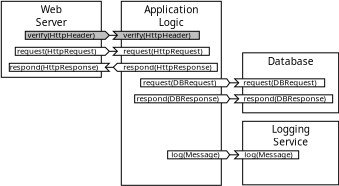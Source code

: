 <?xml version="1.0" encoding="UTF-8"?>
<dia:diagram xmlns:dia="http://www.lysator.liu.se/~alla/dia/">
  <dia:layer name="Background" visible="true" active="true">
    <dia:object type="Standard - Box" version="0" id="O0">
      <dia:attribute name="obj_pos">
        <dia:point val="-1,-0.2"/>
      </dia:attribute>
      <dia:attribute name="obj_bb">
        <dia:rectangle val="-1.015,-0.215;4.015,3.615"/>
      </dia:attribute>
      <dia:attribute name="elem_corner">
        <dia:point val="-1,-0.2"/>
      </dia:attribute>
      <dia:attribute name="elem_width">
        <dia:real val="5.0"/>
      </dia:attribute>
      <dia:attribute name="elem_height">
        <dia:real val="3.8"/>
      </dia:attribute>
      <dia:attribute name="border_width">
        <dia:real val="0.03"/>
      </dia:attribute>
      <dia:attribute name="show_background">
        <dia:boolean val="true"/>
      </dia:attribute>
    </dia:object>
    <dia:object type="Standard - Box" version="0" id="O1">
      <dia:attribute name="obj_pos">
        <dia:point val="5,-0.2"/>
      </dia:attribute>
      <dia:attribute name="obj_bb">
        <dia:rectangle val="4.985,-0.215;10.015,9.015"/>
      </dia:attribute>
      <dia:attribute name="elem_corner">
        <dia:point val="5,-0.2"/>
      </dia:attribute>
      <dia:attribute name="elem_width">
        <dia:real val="5"/>
      </dia:attribute>
      <dia:attribute name="elem_height">
        <dia:real val="9.2"/>
      </dia:attribute>
      <dia:attribute name="border_width">
        <dia:real val="0.03"/>
      </dia:attribute>
      <dia:attribute name="show_background">
        <dia:boolean val="true"/>
      </dia:attribute>
    </dia:object>
    <dia:object type="Standard - Text" version="1" id="O2">
      <dia:attribute name="obj_pos">
        <dia:point val="1.5,0.4"/>
      </dia:attribute>
      <dia:attribute name="obj_bb">
        <dia:rectangle val="0.666,-0.072;2.334,1.155"/>
      </dia:attribute>
      <dia:attribute name="text">
        <dia:composite type="text">
          <dia:attribute name="string">
            <dia:string>#Web
Server#</dia:string>
          </dia:attribute>
          <dia:attribute name="font">
            <dia:font family="sans" style="0" name="Helvetica"/>
          </dia:attribute>
          <dia:attribute name="height">
            <dia:real val="0.635"/>
          </dia:attribute>
          <dia:attribute name="pos">
            <dia:point val="1.5,0.4"/>
          </dia:attribute>
          <dia:attribute name="color">
            <dia:color val="#000000"/>
          </dia:attribute>
          <dia:attribute name="alignment">
            <dia:enum val="1"/>
          </dia:attribute>
        </dia:composite>
      </dia:attribute>
      <dia:attribute name="valign">
        <dia:enum val="3"/>
      </dia:attribute>
    </dia:object>
    <dia:object type="Standard - Polygon" version="0" id="O3">
      <dia:attribute name="obj_pos">
        <dia:point val="0.2,1.3"/>
      </dia:attribute>
      <dia:attribute name="obj_bb">
        <dia:rectangle val="0.185,1.285;4.421,1.715"/>
      </dia:attribute>
      <dia:attribute name="poly_points">
        <dia:point val="0.2,1.3"/>
        <dia:point val="4.2,1.3"/>
        <dia:point val="4.4,1.5"/>
        <dia:point val="4.2,1.7"/>
        <dia:point val="0.2,1.7"/>
      </dia:attribute>
      <dia:attribute name="line_width">
        <dia:real val="0.03"/>
      </dia:attribute>
      <dia:attribute name="inner_color">
        <dia:color val="#bfbfbf"/>
      </dia:attribute>
      <dia:attribute name="show_background">
        <dia:boolean val="true"/>
      </dia:attribute>
    </dia:object>
    <dia:object type="Standard - Polygon" version="0" id="O4">
      <dia:attribute name="obj_pos">
        <dia:point val="4.6,1.3"/>
      </dia:attribute>
      <dia:attribute name="obj_bb">
        <dia:rectangle val="4.564,1.285;8.915,1.715"/>
      </dia:attribute>
      <dia:attribute name="poly_points">
        <dia:point val="4.6,1.3"/>
        <dia:point val="8.9,1.3"/>
        <dia:point val="8.9,1.7"/>
        <dia:point val="4.6,1.7"/>
        <dia:point val="4.8,1.5"/>
      </dia:attribute>
      <dia:attribute name="line_width">
        <dia:real val="0.03"/>
      </dia:attribute>
      <dia:attribute name="inner_color">
        <dia:color val="#bfbfbf"/>
      </dia:attribute>
      <dia:attribute name="show_background">
        <dia:boolean val="true"/>
      </dia:attribute>
    </dia:object>
    <dia:object type="Standard - Line" version="0" id="O5">
      <dia:attribute name="obj_pos">
        <dia:point val="4.4,1.5"/>
      </dia:attribute>
      <dia:attribute name="obj_bb">
        <dia:rectangle val="4.383,1.483;4.817,1.517"/>
      </dia:attribute>
      <dia:attribute name="conn_endpoints">
        <dia:point val="4.4,1.5"/>
        <dia:point val="4.8,1.5"/>
      </dia:attribute>
      <dia:attribute name="numcp">
        <dia:int val="1"/>
      </dia:attribute>
      <dia:attribute name="line_width">
        <dia:real val="0.034"/>
      </dia:attribute>
      <dia:connections>
        <dia:connection handle="0" to="O3" connection="4"/>
        <dia:connection handle="1" to="O4" connection="8"/>
      </dia:connections>
    </dia:object>
    <dia:object type="Standard - Text" version="1" id="O6">
      <dia:attribute name="obj_pos">
        <dia:point val="0.312,1.624"/>
      </dia:attribute>
      <dia:attribute name="obj_bb">
        <dia:rectangle val="0.312,1.256;4.034,1.719"/>
      </dia:attribute>
      <dia:attribute name="text">
        <dia:composite type="text">
          <dia:attribute name="string">
            <dia:string>#verify(HttpHeader)#</dia:string>
          </dia:attribute>
          <dia:attribute name="font">
            <dia:font family="sans" style="0" name="Helvetica"/>
          </dia:attribute>
          <dia:attribute name="height">
            <dia:real val="0.494"/>
          </dia:attribute>
          <dia:attribute name="pos">
            <dia:point val="0.312,1.624"/>
          </dia:attribute>
          <dia:attribute name="color">
            <dia:color val="#000000"/>
          </dia:attribute>
          <dia:attribute name="alignment">
            <dia:enum val="0"/>
          </dia:attribute>
        </dia:composite>
      </dia:attribute>
      <dia:attribute name="valign">
        <dia:enum val="3"/>
      </dia:attribute>
    </dia:object>
    <dia:object type="Standard - Polygon" version="0" id="O7">
      <dia:attribute name="obj_pos">
        <dia:point val="-0.3,2.1"/>
      </dia:attribute>
      <dia:attribute name="obj_bb">
        <dia:rectangle val="-0.317,2.083;4.424,2.517"/>
      </dia:attribute>
      <dia:attribute name="poly_points">
        <dia:point val="-0.3,2.1"/>
        <dia:point val="4.2,2.1"/>
        <dia:point val="4.4,2.3"/>
        <dia:point val="4.2,2.5"/>
        <dia:point val="-0.3,2.5"/>
      </dia:attribute>
      <dia:attribute name="line_width">
        <dia:real val="0.034"/>
      </dia:attribute>
      <dia:attribute name="show_background">
        <dia:boolean val="true"/>
      </dia:attribute>
    </dia:object>
    <dia:object type="Standard - Polygon" version="0" id="O8">
      <dia:attribute name="obj_pos">
        <dia:point val="4.6,2.1"/>
      </dia:attribute>
      <dia:attribute name="obj_bb">
        <dia:rectangle val="4.559,2.083;9.417,2.517"/>
      </dia:attribute>
      <dia:attribute name="poly_points">
        <dia:point val="4.6,2.1"/>
        <dia:point val="9.4,2.1"/>
        <dia:point val="9.4,2.5"/>
        <dia:point val="4.6,2.5"/>
        <dia:point val="4.8,2.3"/>
      </dia:attribute>
      <dia:attribute name="line_width">
        <dia:real val="0.034"/>
      </dia:attribute>
      <dia:attribute name="show_background">
        <dia:boolean val="true"/>
      </dia:attribute>
    </dia:object>
    <dia:object type="Standard - Line" version="0" id="O9">
      <dia:attribute name="obj_pos">
        <dia:point val="4.4,2.3"/>
      </dia:attribute>
      <dia:attribute name="obj_bb">
        <dia:rectangle val="4.383,2.283;4.817,2.317"/>
      </dia:attribute>
      <dia:attribute name="conn_endpoints">
        <dia:point val="4.4,2.3"/>
        <dia:point val="4.8,2.3"/>
      </dia:attribute>
      <dia:attribute name="numcp">
        <dia:int val="1"/>
      </dia:attribute>
      <dia:attribute name="line_width">
        <dia:real val="0.034"/>
      </dia:attribute>
      <dia:connections>
        <dia:connection handle="0" to="O7" connection="4"/>
        <dia:connection handle="1" to="O8" connection="8"/>
      </dia:connections>
    </dia:object>
    <dia:object type="Standard - Text" version="1" id="O10">
      <dia:attribute name="obj_pos">
        <dia:point val="1.5,1.7"/>
      </dia:attribute>
      <dia:attribute name="obj_bb">
        <dia:rectangle val="1.5,1.105;1.5,1.853"/>
      </dia:attribute>
      <dia:attribute name="text">
        <dia:composite type="text">
          <dia:attribute name="string">
            <dia:string>##</dia:string>
          </dia:attribute>
          <dia:attribute name="font">
            <dia:font family="sans" style="0" name="Helvetica"/>
          </dia:attribute>
          <dia:attribute name="height">
            <dia:real val="0.8"/>
          </dia:attribute>
          <dia:attribute name="pos">
            <dia:point val="1.5,1.7"/>
          </dia:attribute>
          <dia:attribute name="color">
            <dia:color val="#000000"/>
          </dia:attribute>
          <dia:attribute name="alignment">
            <dia:enum val="0"/>
          </dia:attribute>
        </dia:composite>
      </dia:attribute>
      <dia:attribute name="valign">
        <dia:enum val="3"/>
      </dia:attribute>
      <dia:connections>
        <dia:connection handle="0" to="O0" connection="8"/>
      </dia:connections>
    </dia:object>
    <dia:object type="Standard - Text" version="1" id="O11">
      <dia:attribute name="obj_pos">
        <dia:point val="-0.218,2.424"/>
      </dia:attribute>
      <dia:attribute name="obj_bb">
        <dia:rectangle val="-0.218,2.056;4.052,2.519"/>
      </dia:attribute>
      <dia:attribute name="text">
        <dia:composite type="text">
          <dia:attribute name="string">
            <dia:string>#request(HttpRequest)#</dia:string>
          </dia:attribute>
          <dia:attribute name="font">
            <dia:font family="sans" style="0" name="Helvetica"/>
          </dia:attribute>
          <dia:attribute name="height">
            <dia:real val="0.494"/>
          </dia:attribute>
          <dia:attribute name="pos">
            <dia:point val="-0.218,2.424"/>
          </dia:attribute>
          <dia:attribute name="color">
            <dia:color val="#000000"/>
          </dia:attribute>
          <dia:attribute name="alignment">
            <dia:enum val="0"/>
          </dia:attribute>
        </dia:composite>
      </dia:attribute>
      <dia:attribute name="valign">
        <dia:enum val="3"/>
      </dia:attribute>
    </dia:object>
    <dia:object type="Standard - Polygon" version="0" id="O12">
      <dia:attribute name="obj_pos">
        <dia:point val="-0.6,2.9"/>
      </dia:attribute>
      <dia:attribute name="obj_bb">
        <dia:rectangle val="-0.617,2.883;4.441,3.317"/>
      </dia:attribute>
      <dia:attribute name="poly_points">
        <dia:point val="-0.6,2.9"/>
        <dia:point val="4.4,2.9"/>
        <dia:point val="4.2,3.1"/>
        <dia:point val="4.4,3.3"/>
        <dia:point val="-0.6,3.3"/>
      </dia:attribute>
      <dia:attribute name="line_width">
        <dia:real val="0.034"/>
      </dia:attribute>
      <dia:attribute name="show_background">
        <dia:boolean val="true"/>
      </dia:attribute>
    </dia:object>
    <dia:object type="Standard - Text" version="1" id="O13">
      <dia:attribute name="obj_pos">
        <dia:point val="-0.582,3.224"/>
      </dia:attribute>
      <dia:attribute name="obj_bb">
        <dia:rectangle val="-0.582,2.856;4.075,3.319"/>
      </dia:attribute>
      <dia:attribute name="text">
        <dia:composite type="text">
          <dia:attribute name="string">
            <dia:string>#respond(HttpResponse)#</dia:string>
          </dia:attribute>
          <dia:attribute name="font">
            <dia:font family="sans" style="0" name="Helvetica"/>
          </dia:attribute>
          <dia:attribute name="height">
            <dia:real val="0.494"/>
          </dia:attribute>
          <dia:attribute name="pos">
            <dia:point val="-0.582,3.224"/>
          </dia:attribute>
          <dia:attribute name="color">
            <dia:color val="#000000"/>
          </dia:attribute>
          <dia:attribute name="alignment">
            <dia:enum val="0"/>
          </dia:attribute>
        </dia:composite>
      </dia:attribute>
      <dia:attribute name="valign">
        <dia:enum val="3"/>
      </dia:attribute>
    </dia:object>
    <dia:object type="Standard - Text" version="1" id="O14">
      <dia:attribute name="obj_pos">
        <dia:point val="5.1,1.624"/>
      </dia:attribute>
      <dia:attribute name="obj_bb">
        <dia:rectangle val="5.1,1.256;8.822,1.719"/>
      </dia:attribute>
      <dia:attribute name="text">
        <dia:composite type="text">
          <dia:attribute name="string">
            <dia:string>#verify(HttpHeader)#</dia:string>
          </dia:attribute>
          <dia:attribute name="font">
            <dia:font family="sans" style="0" name="Helvetica"/>
          </dia:attribute>
          <dia:attribute name="height">
            <dia:real val="0.494"/>
          </dia:attribute>
          <dia:attribute name="pos">
            <dia:point val="5.1,1.624"/>
          </dia:attribute>
          <dia:attribute name="color">
            <dia:color val="#000000"/>
          </dia:attribute>
          <dia:attribute name="alignment">
            <dia:enum val="0"/>
          </dia:attribute>
        </dia:composite>
      </dia:attribute>
      <dia:attribute name="valign">
        <dia:enum val="3"/>
      </dia:attribute>
    </dia:object>
    <dia:object type="Standard - Text" version="1" id="O15">
      <dia:attribute name="obj_pos">
        <dia:point val="5.1,2.424"/>
      </dia:attribute>
      <dia:attribute name="obj_bb">
        <dia:rectangle val="5.1,2.056;9.37,2.519"/>
      </dia:attribute>
      <dia:attribute name="text">
        <dia:composite type="text">
          <dia:attribute name="string">
            <dia:string>#request(HttpRequest)#</dia:string>
          </dia:attribute>
          <dia:attribute name="font">
            <dia:font family="sans" style="0" name="Helvetica"/>
          </dia:attribute>
          <dia:attribute name="height">
            <dia:real val="0.494"/>
          </dia:attribute>
          <dia:attribute name="pos">
            <dia:point val="5.1,2.424"/>
          </dia:attribute>
          <dia:attribute name="color">
            <dia:color val="#000000"/>
          </dia:attribute>
          <dia:attribute name="alignment">
            <dia:enum val="0"/>
          </dia:attribute>
        </dia:composite>
      </dia:attribute>
      <dia:attribute name="valign">
        <dia:enum val="3"/>
      </dia:attribute>
    </dia:object>
    <dia:object type="Standard - Polygon" version="0" id="O16">
      <dia:attribute name="obj_pos">
        <dia:point val="4.8,2.9"/>
      </dia:attribute>
      <dia:attribute name="obj_bb">
        <dia:rectangle val="4.576,2.883;9.817,3.317"/>
      </dia:attribute>
      <dia:attribute name="poly_points">
        <dia:point val="4.8,2.9"/>
        <dia:point val="9.8,2.9"/>
        <dia:point val="9.8,3.3"/>
        <dia:point val="4.8,3.3"/>
        <dia:point val="4.6,3.1"/>
      </dia:attribute>
      <dia:attribute name="line_width">
        <dia:real val="0.034"/>
      </dia:attribute>
      <dia:attribute name="show_background">
        <dia:boolean val="true"/>
      </dia:attribute>
    </dia:object>
    <dia:object type="Standard - Line" version="0" id="O17">
      <dia:attribute name="obj_pos">
        <dia:point val="4.2,3.1"/>
      </dia:attribute>
      <dia:attribute name="obj_bb">
        <dia:rectangle val="4.183,3.083;4.617,3.117"/>
      </dia:attribute>
      <dia:attribute name="conn_endpoints">
        <dia:point val="4.2,3.1"/>
        <dia:point val="4.6,3.1"/>
      </dia:attribute>
      <dia:attribute name="numcp">
        <dia:int val="1"/>
      </dia:attribute>
      <dia:attribute name="line_width">
        <dia:real val="0.034"/>
      </dia:attribute>
      <dia:connections>
        <dia:connection handle="0" to="O12" connection="4"/>
        <dia:connection handle="1" to="O16" connection="8"/>
      </dia:connections>
    </dia:object>
    <dia:object type="Standard - Text" version="1" id="O18">
      <dia:attribute name="obj_pos">
        <dia:point val="5.1,3.224"/>
      </dia:attribute>
      <dia:attribute name="obj_bb">
        <dia:rectangle val="5.1,2.856;9.758,3.319"/>
      </dia:attribute>
      <dia:attribute name="text">
        <dia:composite type="text">
          <dia:attribute name="string">
            <dia:string>#respond(HttpResponse)#</dia:string>
          </dia:attribute>
          <dia:attribute name="font">
            <dia:font family="sans" style="0" name="Helvetica"/>
          </dia:attribute>
          <dia:attribute name="height">
            <dia:real val="0.494"/>
          </dia:attribute>
          <dia:attribute name="pos">
            <dia:point val="5.1,3.224"/>
          </dia:attribute>
          <dia:attribute name="color">
            <dia:color val="#000000"/>
          </dia:attribute>
          <dia:attribute name="alignment">
            <dia:enum val="0"/>
          </dia:attribute>
        </dia:composite>
      </dia:attribute>
      <dia:attribute name="valign">
        <dia:enum val="3"/>
      </dia:attribute>
    </dia:object>
    <dia:object type="Standard - Text" version="1" id="O19">
      <dia:attribute name="obj_pos">
        <dia:point val="7.5,0.402"/>
      </dia:attribute>
      <dia:attribute name="obj_bb">
        <dia:rectangle val="6.081,-0.07;8.919,1.157"/>
      </dia:attribute>
      <dia:attribute name="text">
        <dia:composite type="text">
          <dia:attribute name="string">
            <dia:string>#Application
Logic#</dia:string>
          </dia:attribute>
          <dia:attribute name="font">
            <dia:font family="sans" style="0" name="Helvetica"/>
          </dia:attribute>
          <dia:attribute name="height">
            <dia:real val="0.635"/>
          </dia:attribute>
          <dia:attribute name="pos">
            <dia:point val="7.5,0.402"/>
          </dia:attribute>
          <dia:attribute name="color">
            <dia:color val="#000000"/>
          </dia:attribute>
          <dia:attribute name="alignment">
            <dia:enum val="1"/>
          </dia:attribute>
        </dia:composite>
      </dia:attribute>
      <dia:attribute name="valign">
        <dia:enum val="3"/>
      </dia:attribute>
    </dia:object>
    <dia:object type="Standard - Box" version="0" id="O20">
      <dia:attribute name="obj_pos">
        <dia:point val="11.068,2.376"/>
      </dia:attribute>
      <dia:attribute name="obj_bb">
        <dia:rectangle val="11.053,2.361;15.883,5.391"/>
      </dia:attribute>
      <dia:attribute name="elem_corner">
        <dia:point val="11.068,2.376"/>
      </dia:attribute>
      <dia:attribute name="elem_width">
        <dia:real val="4.8"/>
      </dia:attribute>
      <dia:attribute name="elem_height">
        <dia:real val="3"/>
      </dia:attribute>
      <dia:attribute name="border_width">
        <dia:real val="0.03"/>
      </dia:attribute>
      <dia:attribute name="show_background">
        <dia:boolean val="true"/>
      </dia:attribute>
    </dia:object>
    <dia:object type="Standard - Text" version="1" id="O21">
      <dia:attribute name="obj_pos">
        <dia:point val="13.468,2.99"/>
      </dia:attribute>
      <dia:attribute name="obj_bb">
        <dia:rectangle val="12.254,2.518;14.681,3.11"/>
      </dia:attribute>
      <dia:attribute name="text">
        <dia:composite type="text">
          <dia:attribute name="string">
            <dia:string>#Database#</dia:string>
          </dia:attribute>
          <dia:attribute name="font">
            <dia:font family="sans" style="0" name="Helvetica"/>
          </dia:attribute>
          <dia:attribute name="height">
            <dia:real val="0.635"/>
          </dia:attribute>
          <dia:attribute name="pos">
            <dia:point val="13.468,2.99"/>
          </dia:attribute>
          <dia:attribute name="color">
            <dia:color val="#000000"/>
          </dia:attribute>
          <dia:attribute name="alignment">
            <dia:enum val="1"/>
          </dia:attribute>
        </dia:composite>
      </dia:attribute>
      <dia:attribute name="valign">
        <dia:enum val="3"/>
      </dia:attribute>
    </dia:object>
    <dia:object type="Standard - Polygon" version="0" id="O22">
      <dia:attribute name="obj_pos">
        <dia:point val="5.968,3.676"/>
      </dia:attribute>
      <dia:attribute name="obj_bb">
        <dia:rectangle val="5.951,3.659;10.439,4.093"/>
      </dia:attribute>
      <dia:attribute name="poly_points">
        <dia:point val="5.968,3.676"/>
        <dia:point val="10.274,3.676"/>
        <dia:point val="10.418,3.876"/>
        <dia:point val="10.274,4.076"/>
        <dia:point val="5.968,4.076"/>
      </dia:attribute>
      <dia:attribute name="line_width">
        <dia:real val="0.034"/>
      </dia:attribute>
      <dia:attribute name="show_background">
        <dia:boolean val="true"/>
      </dia:attribute>
    </dia:object>
    <dia:object type="Standard - Polygon" version="0" id="O23">
      <dia:attribute name="obj_pos">
        <dia:point val="10.668,3.676"/>
      </dia:attribute>
      <dia:attribute name="obj_bb">
        <dia:rectangle val="10.626,3.659;15.185,4.093"/>
      </dia:attribute>
      <dia:attribute name="poly_points">
        <dia:point val="10.668,3.676"/>
        <dia:point val="15.168,3.676"/>
        <dia:point val="15.168,4.076"/>
        <dia:point val="10.668,4.076"/>
        <dia:point val="10.868,3.876"/>
      </dia:attribute>
      <dia:attribute name="line_width">
        <dia:real val="0.034"/>
      </dia:attribute>
      <dia:attribute name="show_background">
        <dia:boolean val="true"/>
      </dia:attribute>
    </dia:object>
    <dia:object type="Standard - Line" version="0" id="O24">
      <dia:attribute name="obj_pos">
        <dia:point val="10.418,3.876"/>
      </dia:attribute>
      <dia:attribute name="obj_bb">
        <dia:rectangle val="10.401,3.859;10.885,3.893"/>
      </dia:attribute>
      <dia:attribute name="conn_endpoints">
        <dia:point val="10.418,3.876"/>
        <dia:point val="10.868,3.876"/>
      </dia:attribute>
      <dia:attribute name="numcp">
        <dia:int val="1"/>
      </dia:attribute>
      <dia:attribute name="line_width">
        <dia:real val="0.034"/>
      </dia:attribute>
      <dia:connections>
        <dia:connection handle="0" to="O22" connection="4"/>
        <dia:connection handle="1" to="O23" connection="8"/>
      </dia:connections>
    </dia:object>
    <dia:object type="Standard - Text" version="1" id="O25">
      <dia:attribute name="obj_pos">
        <dia:point val="6.085,4.0"/>
      </dia:attribute>
      <dia:attribute name="obj_bb">
        <dia:rectangle val="6.085,3.632;10.073,4.095"/>
      </dia:attribute>
      <dia:attribute name="text">
        <dia:composite type="text">
          <dia:attribute name="string">
            <dia:string>#request(DBRequest)#</dia:string>
          </dia:attribute>
          <dia:attribute name="font">
            <dia:font family="sans" style="0" name="Helvetica"/>
          </dia:attribute>
          <dia:attribute name="height">
            <dia:real val="0.494"/>
          </dia:attribute>
          <dia:attribute name="pos">
            <dia:point val="6.085,4.0"/>
          </dia:attribute>
          <dia:attribute name="color">
            <dia:color val="#000000"/>
          </dia:attribute>
          <dia:attribute name="alignment">
            <dia:enum val="0"/>
          </dia:attribute>
        </dia:composite>
      </dia:attribute>
      <dia:attribute name="valign">
        <dia:enum val="3"/>
      </dia:attribute>
    </dia:object>
    <dia:object type="Standard - Text" version="1" id="O26">
      <dia:attribute name="obj_pos">
        <dia:point val="11.095,4.0"/>
      </dia:attribute>
      <dia:attribute name="obj_bb">
        <dia:rectangle val="11.095,3.632;15.083,4.095"/>
      </dia:attribute>
      <dia:attribute name="text">
        <dia:composite type="text">
          <dia:attribute name="string">
            <dia:string>#request(DBRequest)#</dia:string>
          </dia:attribute>
          <dia:attribute name="font">
            <dia:font family="sans" style="0" name="Helvetica"/>
          </dia:attribute>
          <dia:attribute name="height">
            <dia:real val="0.494"/>
          </dia:attribute>
          <dia:attribute name="pos">
            <dia:point val="11.095,4.0"/>
          </dia:attribute>
          <dia:attribute name="color">
            <dia:color val="#000000"/>
          </dia:attribute>
          <dia:attribute name="alignment">
            <dia:enum val="0"/>
          </dia:attribute>
        </dia:composite>
      </dia:attribute>
      <dia:attribute name="valign">
        <dia:enum val="3"/>
      </dia:attribute>
    </dia:object>
    <dia:object type="Standard - Polygon" version="0" id="O27">
      <dia:attribute name="obj_pos">
        <dia:point val="5.668,4.476"/>
      </dia:attribute>
      <dia:attribute name="obj_bb">
        <dia:rectangle val="5.651,4.459;10.439,4.893"/>
      </dia:attribute>
      <dia:attribute name="poly_points">
        <dia:point val="5.668,4.476"/>
        <dia:point val="10.274,4.476"/>
        <dia:point val="10.418,4.676"/>
        <dia:point val="10.274,4.876"/>
        <dia:point val="5.668,4.876"/>
      </dia:attribute>
      <dia:attribute name="line_width">
        <dia:real val="0.034"/>
      </dia:attribute>
      <dia:attribute name="show_background">
        <dia:boolean val="true"/>
      </dia:attribute>
    </dia:object>
    <dia:object type="Standard - Polygon" version="0" id="O28">
      <dia:attribute name="obj_pos">
        <dia:point val="10.668,4.476"/>
      </dia:attribute>
      <dia:attribute name="obj_bb">
        <dia:rectangle val="10.626,4.459;15.585,4.893"/>
      </dia:attribute>
      <dia:attribute name="poly_points">
        <dia:point val="10.668,4.476"/>
        <dia:point val="15.568,4.476"/>
        <dia:point val="15.568,4.876"/>
        <dia:point val="10.668,4.876"/>
        <dia:point val="10.868,4.676"/>
      </dia:attribute>
      <dia:attribute name="line_width">
        <dia:real val="0.034"/>
      </dia:attribute>
      <dia:attribute name="show_background">
        <dia:boolean val="true"/>
      </dia:attribute>
    </dia:object>
    <dia:object type="Standard - Line" version="0" id="O29">
      <dia:attribute name="obj_pos">
        <dia:point val="10.418,4.676"/>
      </dia:attribute>
      <dia:attribute name="obj_bb">
        <dia:rectangle val="10.401,4.659;10.885,4.693"/>
      </dia:attribute>
      <dia:attribute name="conn_endpoints">
        <dia:point val="10.418,4.676"/>
        <dia:point val="10.868,4.676"/>
      </dia:attribute>
      <dia:attribute name="numcp">
        <dia:int val="1"/>
      </dia:attribute>
      <dia:attribute name="line_width">
        <dia:real val="0.034"/>
      </dia:attribute>
      <dia:connections>
        <dia:connection handle="0" to="O27" connection="4"/>
        <dia:connection handle="1" to="O28" connection="8"/>
      </dia:connections>
    </dia:object>
    <dia:object type="Standard - Text" version="1" id="O30">
      <dia:attribute name="obj_pos">
        <dia:point val="5.757,4.8"/>
      </dia:attribute>
      <dia:attribute name="obj_bb">
        <dia:rectangle val="5.757,4.432;10.132,4.895"/>
      </dia:attribute>
      <dia:attribute name="text">
        <dia:composite type="text">
          <dia:attribute name="string">
            <dia:string>#respond(DBResponse)#</dia:string>
          </dia:attribute>
          <dia:attribute name="font">
            <dia:font family="sans" style="0" name="Helvetica"/>
          </dia:attribute>
          <dia:attribute name="height">
            <dia:real val="0.494"/>
          </dia:attribute>
          <dia:attribute name="pos">
            <dia:point val="5.757,4.8"/>
          </dia:attribute>
          <dia:attribute name="color">
            <dia:color val="#000000"/>
          </dia:attribute>
          <dia:attribute name="alignment">
            <dia:enum val="0"/>
          </dia:attribute>
        </dia:composite>
      </dia:attribute>
      <dia:attribute name="valign">
        <dia:enum val="3"/>
      </dia:attribute>
    </dia:object>
    <dia:object type="Standard - Text" version="1" id="O31">
      <dia:attribute name="obj_pos">
        <dia:point val="11.111,4.8"/>
      </dia:attribute>
      <dia:attribute name="obj_bb">
        <dia:rectangle val="11.111,4.432;15.486,4.895"/>
      </dia:attribute>
      <dia:attribute name="text">
        <dia:composite type="text">
          <dia:attribute name="string">
            <dia:string>#respond(DBResponse)#</dia:string>
          </dia:attribute>
          <dia:attribute name="font">
            <dia:font family="sans" style="0" name="Helvetica"/>
          </dia:attribute>
          <dia:attribute name="height">
            <dia:real val="0.494"/>
          </dia:attribute>
          <dia:attribute name="pos">
            <dia:point val="11.111,4.8"/>
          </dia:attribute>
          <dia:attribute name="color">
            <dia:color val="#000000"/>
          </dia:attribute>
          <dia:attribute name="alignment">
            <dia:enum val="0"/>
          </dia:attribute>
        </dia:composite>
      </dia:attribute>
      <dia:attribute name="valign">
        <dia:enum val="3"/>
      </dia:attribute>
    </dia:object>
    <dia:object type="Standard - Box" version="0" id="O32">
      <dia:attribute name="obj_pos">
        <dia:point val="11.068,5.8"/>
      </dia:attribute>
      <dia:attribute name="obj_bb">
        <dia:rectangle val="11.053,5.785;15.883,8.991"/>
      </dia:attribute>
      <dia:attribute name="elem_corner">
        <dia:point val="11.068,5.8"/>
      </dia:attribute>
      <dia:attribute name="elem_width">
        <dia:real val="4.8"/>
      </dia:attribute>
      <dia:attribute name="elem_height">
        <dia:real val="3.176"/>
      </dia:attribute>
      <dia:attribute name="border_width">
        <dia:real val="0.03"/>
      </dia:attribute>
      <dia:attribute name="show_background">
        <dia:boolean val="true"/>
      </dia:attribute>
    </dia:object>
    <dia:object type="Standard - Text" version="1" id="O33">
      <dia:attribute name="obj_pos">
        <dia:point val="13.468,6.376"/>
      </dia:attribute>
      <dia:attribute name="obj_bb">
        <dia:rectangle val="12.461,5.903;14.474,7.131"/>
      </dia:attribute>
      <dia:attribute name="text">
        <dia:composite type="text">
          <dia:attribute name="string">
            <dia:string>#Logging
Service#</dia:string>
          </dia:attribute>
          <dia:attribute name="font">
            <dia:font family="sans" style="0" name="Helvetica"/>
          </dia:attribute>
          <dia:attribute name="height">
            <dia:real val="0.635"/>
          </dia:attribute>
          <dia:attribute name="pos">
            <dia:point val="13.468,6.376"/>
          </dia:attribute>
          <dia:attribute name="color">
            <dia:color val="#000000"/>
          </dia:attribute>
          <dia:attribute name="alignment">
            <dia:enum val="1"/>
          </dia:attribute>
        </dia:composite>
      </dia:attribute>
      <dia:attribute name="valign">
        <dia:enum val="3"/>
      </dia:attribute>
    </dia:object>
    <dia:object type="Standard - Polygon" version="0" id="O34">
      <dia:attribute name="obj_pos">
        <dia:point val="7.318,7.276"/>
      </dia:attribute>
      <dia:attribute name="obj_bb">
        <dia:rectangle val="7.301,7.259;10.439,7.693"/>
      </dia:attribute>
      <dia:attribute name="poly_points">
        <dia:point val="7.318,7.276"/>
        <dia:point val="10.268,7.276"/>
        <dia:point val="10.418,7.476"/>
        <dia:point val="10.268,7.676"/>
        <dia:point val="7.318,7.676"/>
      </dia:attribute>
      <dia:attribute name="line_width">
        <dia:real val="0.034"/>
      </dia:attribute>
      <dia:attribute name="show_background">
        <dia:boolean val="true"/>
      </dia:attribute>
    </dia:object>
    <dia:object type="Standard - Polygon" version="0" id="O35">
      <dia:attribute name="obj_pos">
        <dia:point val="10.668,7.276"/>
      </dia:attribute>
      <dia:attribute name="obj_bb">
        <dia:rectangle val="10.626,7.259;13.885,7.693"/>
      </dia:attribute>
      <dia:attribute name="poly_points">
        <dia:point val="10.668,7.276"/>
        <dia:point val="13.868,7.276"/>
        <dia:point val="13.868,7.676"/>
        <dia:point val="10.668,7.676"/>
        <dia:point val="10.868,7.476"/>
      </dia:attribute>
      <dia:attribute name="line_width">
        <dia:real val="0.034"/>
      </dia:attribute>
      <dia:attribute name="show_background">
        <dia:boolean val="true"/>
      </dia:attribute>
    </dia:object>
    <dia:object type="Standard - Line" version="0" id="O36">
      <dia:attribute name="obj_pos">
        <dia:point val="10.418,7.476"/>
      </dia:attribute>
      <dia:attribute name="obj_bb">
        <dia:rectangle val="10.401,7.459;10.885,7.493"/>
      </dia:attribute>
      <dia:attribute name="conn_endpoints">
        <dia:point val="10.418,7.476"/>
        <dia:point val="10.868,7.476"/>
      </dia:attribute>
      <dia:attribute name="numcp">
        <dia:int val="1"/>
      </dia:attribute>
      <dia:attribute name="line_width">
        <dia:real val="0.034"/>
      </dia:attribute>
      <dia:connections>
        <dia:connection handle="0" to="O34" connection="4"/>
        <dia:connection handle="1" to="O35" connection="8"/>
      </dia:connections>
    </dia:object>
    <dia:object type="Standard - Text" version="1" id="O37">
      <dia:attribute name="obj_pos">
        <dia:point val="7.495,7.6"/>
      </dia:attribute>
      <dia:attribute name="obj_bb">
        <dia:rectangle val="7.495,7.232;10.135,7.695"/>
      </dia:attribute>
      <dia:attribute name="text">
        <dia:composite type="text">
          <dia:attribute name="string">
            <dia:string>#log(Message)#</dia:string>
          </dia:attribute>
          <dia:attribute name="font">
            <dia:font family="sans" style="0" name="Helvetica"/>
          </dia:attribute>
          <dia:attribute name="height">
            <dia:real val="0.494"/>
          </dia:attribute>
          <dia:attribute name="pos">
            <dia:point val="7.495,7.6"/>
          </dia:attribute>
          <dia:attribute name="color">
            <dia:color val="#000000"/>
          </dia:attribute>
          <dia:attribute name="alignment">
            <dia:enum val="0"/>
          </dia:attribute>
        </dia:composite>
      </dia:attribute>
      <dia:attribute name="valign">
        <dia:enum val="3"/>
      </dia:attribute>
    </dia:object>
    <dia:object type="Standard - Text" version="1" id="O38">
      <dia:attribute name="obj_pos">
        <dia:point val="11.144,7.6"/>
      </dia:attribute>
      <dia:attribute name="obj_bb">
        <dia:rectangle val="11.144,7.232;13.784,7.695"/>
      </dia:attribute>
      <dia:attribute name="text">
        <dia:composite type="text">
          <dia:attribute name="string">
            <dia:string>#log(Message)#</dia:string>
          </dia:attribute>
          <dia:attribute name="font">
            <dia:font family="sans" style="0" name="Helvetica"/>
          </dia:attribute>
          <dia:attribute name="height">
            <dia:real val="0.494"/>
          </dia:attribute>
          <dia:attribute name="pos">
            <dia:point val="11.144,7.6"/>
          </dia:attribute>
          <dia:attribute name="color">
            <dia:color val="#000000"/>
          </dia:attribute>
          <dia:attribute name="alignment">
            <dia:enum val="0"/>
          </dia:attribute>
        </dia:composite>
      </dia:attribute>
      <dia:attribute name="valign">
        <dia:enum val="3"/>
      </dia:attribute>
    </dia:object>
  </dia:layer>
</dia:diagram>

